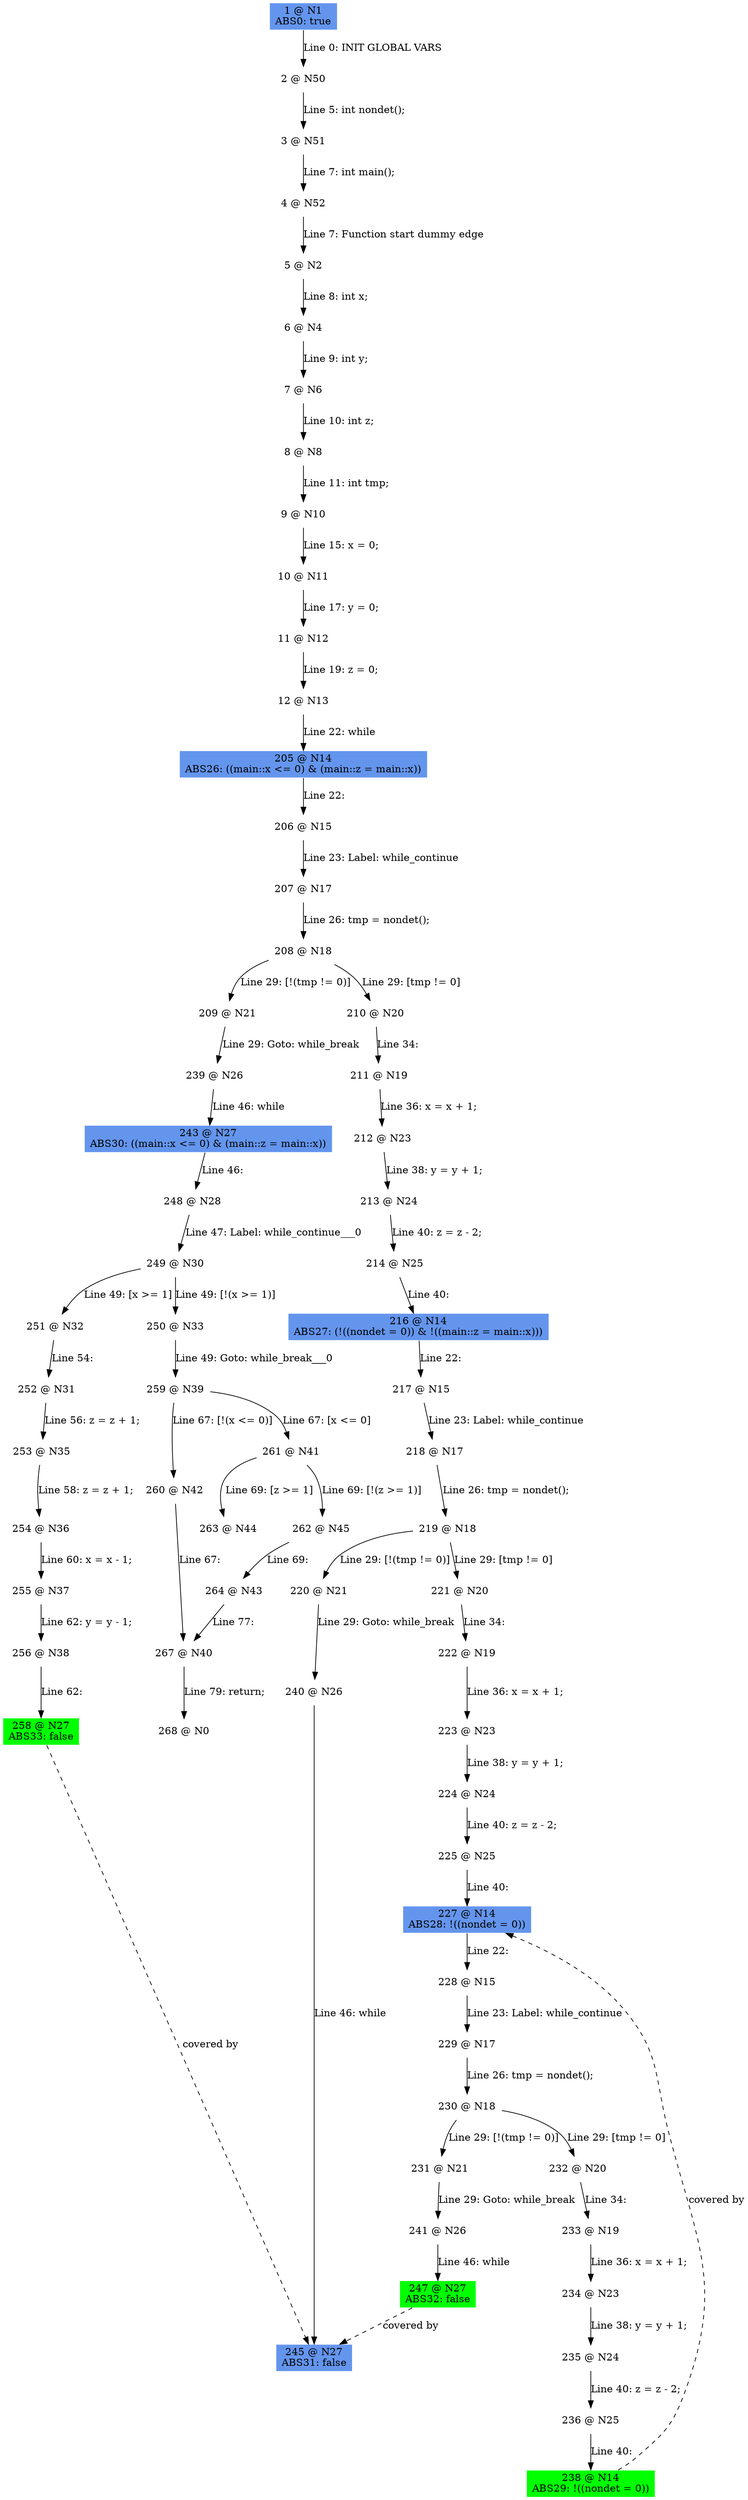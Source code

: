 digraph ARG {
node [style="filled" shape="box" color="white"]
1 [fillcolor="cornflowerblue" label="1 @ N1\nABS0: true" id="1"]
2 [label="2 @ N50" id="2"]
3 [label="3 @ N51" id="3"]
4 [label="4 @ N52" id="4"]
5 [label="5 @ N2" id="5"]
6 [label="6 @ N4" id="6"]
7 [label="7 @ N6" id="7"]
8 [label="8 @ N8" id="8"]
9 [label="9 @ N10" id="9"]
10 [label="10 @ N11" id="10"]
11 [label="11 @ N12" id="11"]
12 [label="12 @ N13" id="12"]
205 [fillcolor="cornflowerblue" label="205 @ N14\nABS26: ((main::x <= 0) & (main::z = main::x))" id="205"]
206 [label="206 @ N15" id="206"]
207 [label="207 @ N17" id="207"]
208 [label="208 @ N18" id="208"]
210 [label="210 @ N20" id="210"]
211 [label="211 @ N19" id="211"]
212 [label="212 @ N23" id="212"]
213 [label="213 @ N24" id="213"]
214 [label="214 @ N25" id="214"]
216 [fillcolor="cornflowerblue" label="216 @ N14\nABS27: (!((nondet = 0)) & !((main::z = main::x)))" id="216"]
217 [label="217 @ N15" id="217"]
218 [label="218 @ N17" id="218"]
219 [label="219 @ N18" id="219"]
221 [label="221 @ N20" id="221"]
222 [label="222 @ N19" id="222"]
223 [label="223 @ N23" id="223"]
224 [label="224 @ N24" id="224"]
225 [label="225 @ N25" id="225"]
227 [fillcolor="cornflowerblue" label="227 @ N14\nABS28: !((nondet = 0))" id="227"]
228 [label="228 @ N15" id="228"]
229 [label="229 @ N17" id="229"]
230 [label="230 @ N18" id="230"]
232 [label="232 @ N20" id="232"]
233 [label="233 @ N19" id="233"]
234 [label="234 @ N23" id="234"]
235 [label="235 @ N24" id="235"]
236 [label="236 @ N25" id="236"]
238 [fillcolor="green" label="238 @ N14\nABS29: !((nondet = 0))" id="238"]
231 [label="231 @ N21" id="231"]
241 [label="241 @ N26" id="241"]
247 [fillcolor="green" label="247 @ N27\nABS32: false" id="247"]
220 [label="220 @ N21" id="220"]
240 [label="240 @ N26" id="240"]
245 [fillcolor="cornflowerblue" label="245 @ N27\nABS31: false" id="245"]
209 [label="209 @ N21" id="209"]
239 [label="239 @ N26" id="239"]
243 [fillcolor="cornflowerblue" label="243 @ N27\nABS30: ((main::x <= 0) & (main::z = main::x))" id="243"]
248 [label="248 @ N28" id="248"]
249 [label="249 @ N30" id="249"]
251 [label="251 @ N32" id="251"]
252 [label="252 @ N31" id="252"]
253 [label="253 @ N35" id="253"]
254 [label="254 @ N36" id="254"]
255 [label="255 @ N37" id="255"]
256 [label="256 @ N38" id="256"]
258 [fillcolor="green" label="258 @ N27\nABS33: false" id="258"]
250 [label="250 @ N33" id="250"]
259 [label="259 @ N39" id="259"]
261 [label="261 @ N41" id="261"]
263 [label="263 @ N44" id="263"]
262 [label="262 @ N45" id="262"]
264 [label="264 @ N43" id="264"]
267 [label="267 @ N40" id="267"]
268 [label="268 @ N0" id="268"]
260 [label="260 @ N42" id="260"]
1 -> 2 [label="Line 0: INIT GLOBAL VARS" id="1 -> 2"]
2 -> 3 [label="Line 5: int nondet();" id="2 -> 3"]
3 -> 4 [label="Line 7: int main();" id="3 -> 4"]
4 -> 5 [label="Line 7: Function start dummy edge" id="4 -> 5"]
5 -> 6 [label="Line 8: int x;" id="5 -> 6"]
6 -> 7 [label="Line 9: int y;" id="6 -> 7"]
7 -> 8 [label="Line 10: int z;" id="7 -> 8"]
8 -> 9 [label="Line 11: int tmp;" id="8 -> 9"]
9 -> 10 [label="Line 15: x = 0;" id="9 -> 10"]
10 -> 11 [label="Line 17: y = 0;" id="10 -> 11"]
11 -> 12 [label="Line 19: z = 0;" id="11 -> 12"]
12 -> 205 [label="Line 22: while" id="12 -> 205"]
205 -> 206 [label="Line 22: " id="205 -> 206"]
206 -> 207 [label="Line 23: Label: while_continue" id="206 -> 207"]
207 -> 208 [label="Line 26: tmp = nondet();" id="207 -> 208"]
208 -> 209 [label="Line 29: [!(tmp != 0)]" id="208 -> 209"]
208 -> 210 [label="Line 29: [tmp != 0]" id="208 -> 210"]
210 -> 211 [label="Line 34: " id="210 -> 211"]
211 -> 212 [label="Line 36: x = x + 1;" id="211 -> 212"]
212 -> 213 [label="Line 38: y = y + 1;" id="212 -> 213"]
213 -> 214 [label="Line 40: z = z - 2;" id="213 -> 214"]
214 -> 216 [label="Line 40: " id="214 -> 216"]
216 -> 217 [label="Line 22: " id="216 -> 217"]
217 -> 218 [label="Line 23: Label: while_continue" id="217 -> 218"]
218 -> 219 [label="Line 26: tmp = nondet();" id="218 -> 219"]
219 -> 220 [label="Line 29: [!(tmp != 0)]" id="219 -> 220"]
219 -> 221 [label="Line 29: [tmp != 0]" id="219 -> 221"]
221 -> 222 [label="Line 34: " id="221 -> 222"]
222 -> 223 [label="Line 36: x = x + 1;" id="222 -> 223"]
223 -> 224 [label="Line 38: y = y + 1;" id="223 -> 224"]
224 -> 225 [label="Line 40: z = z - 2;" id="224 -> 225"]
225 -> 227 [label="Line 40: " id="225 -> 227"]
238 -> 227 [style="dashed" weight="0" label="covered by"]
227 -> 228 [label="Line 22: " id="227 -> 228"]
228 -> 229 [label="Line 23: Label: while_continue" id="228 -> 229"]
229 -> 230 [label="Line 26: tmp = nondet();" id="229 -> 230"]
230 -> 231 [label="Line 29: [!(tmp != 0)]" id="230 -> 231"]
230 -> 232 [label="Line 29: [tmp != 0]" id="230 -> 232"]
232 -> 233 [label="Line 34: " id="232 -> 233"]
233 -> 234 [label="Line 36: x = x + 1;" id="233 -> 234"]
234 -> 235 [label="Line 38: y = y + 1;" id="234 -> 235"]
235 -> 236 [label="Line 40: z = z - 2;" id="235 -> 236"]
236 -> 238 [label="Line 40: " id="236 -> 238"]
231 -> 241 [label="Line 29: Goto: while_break" id="231 -> 241"]
241 -> 247 [label="Line 46: while" id="241 -> 247"]
220 -> 240 [label="Line 29: Goto: while_break" id="220 -> 240"]
240 -> 245 [label="Line 46: while" id="240 -> 245"]
258 -> 245 [style="dashed" weight="0" label="covered by"]
247 -> 245 [style="dashed" weight="0" label="covered by"]
209 -> 239 [label="Line 29: Goto: while_break" id="209 -> 239"]
239 -> 243 [label="Line 46: while" id="239 -> 243"]
243 -> 248 [label="Line 46: " id="243 -> 248"]
248 -> 249 [label="Line 47: Label: while_continue___0" id="248 -> 249"]
249 -> 250 [label="Line 49: [!(x >= 1)]" id="249 -> 250"]
249 -> 251 [label="Line 49: [x >= 1]" id="249 -> 251"]
251 -> 252 [label="Line 54: " id="251 -> 252"]
252 -> 253 [label="Line 56: z = z + 1;" id="252 -> 253"]
253 -> 254 [label="Line 58: z = z + 1;" id="253 -> 254"]
254 -> 255 [label="Line 60: x = x - 1;" id="254 -> 255"]
255 -> 256 [label="Line 62: y = y - 1;" id="255 -> 256"]
256 -> 258 [label="Line 62: " id="256 -> 258"]
250 -> 259 [label="Line 49: Goto: while_break___0" id="250 -> 259"]
259 -> 260 [label="Line 67: [!(x <= 0)]" id="259 -> 260"]
259 -> 261 [label="Line 67: [x <= 0]" id="259 -> 261"]
261 -> 262 [label="Line 69: [!(z >= 1)]" id="261 -> 262"]
261 -> 263 [label="Line 69: [z >= 1]" id="261 -> 263"]
262 -> 264 [label="Line 69: " id="262 -> 264"]
264 -> 267 [label="Line 77: " id="264 -> 267"]
267 -> 268 [label="Line 79: return;" id="267 -> 268"]
260 -> 267 [label="Line 67: " id="260 -> 267"]
}
